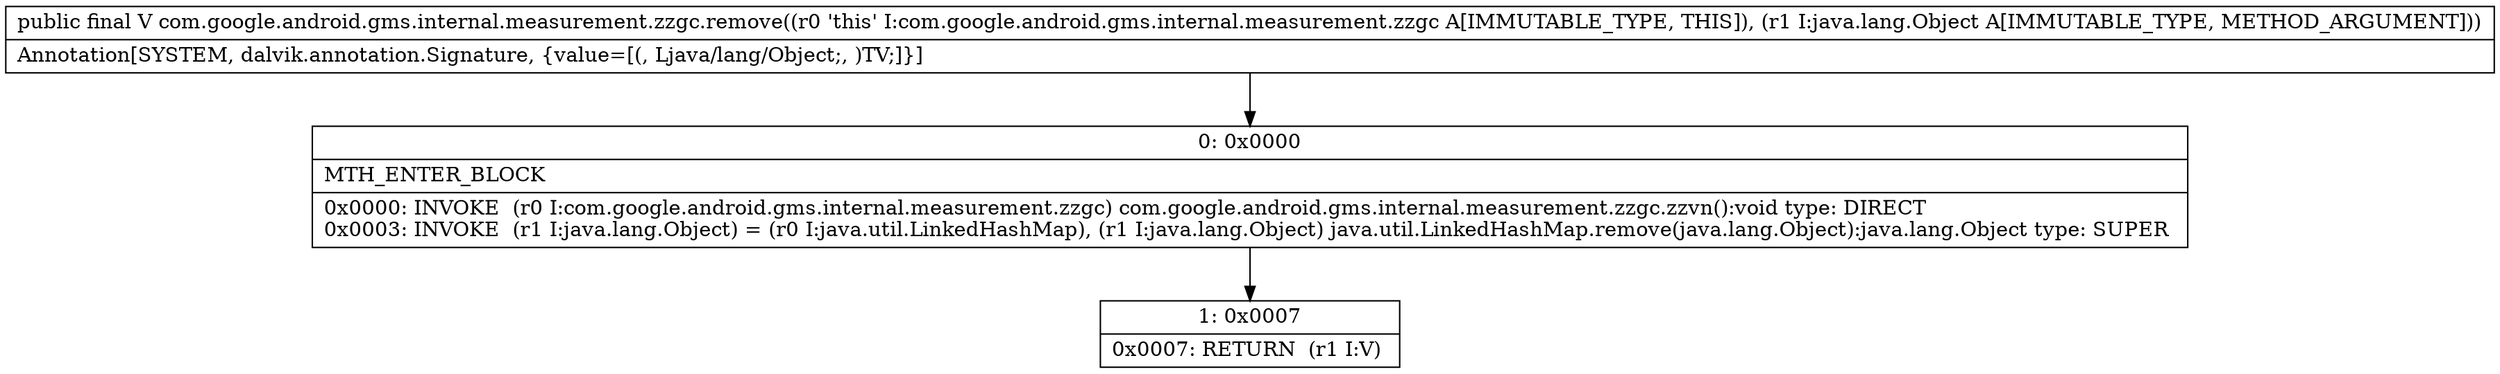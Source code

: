 digraph "CFG forcom.google.android.gms.internal.measurement.zzgc.remove(Ljava\/lang\/Object;)Ljava\/lang\/Object;" {
Node_0 [shape=record,label="{0\:\ 0x0000|MTH_ENTER_BLOCK\l|0x0000: INVOKE  (r0 I:com.google.android.gms.internal.measurement.zzgc) com.google.android.gms.internal.measurement.zzgc.zzvn():void type: DIRECT \l0x0003: INVOKE  (r1 I:java.lang.Object) = (r0 I:java.util.LinkedHashMap), (r1 I:java.lang.Object) java.util.LinkedHashMap.remove(java.lang.Object):java.lang.Object type: SUPER \l}"];
Node_1 [shape=record,label="{1\:\ 0x0007|0x0007: RETURN  (r1 I:V) \l}"];
MethodNode[shape=record,label="{public final V com.google.android.gms.internal.measurement.zzgc.remove((r0 'this' I:com.google.android.gms.internal.measurement.zzgc A[IMMUTABLE_TYPE, THIS]), (r1 I:java.lang.Object A[IMMUTABLE_TYPE, METHOD_ARGUMENT]))  | Annotation[SYSTEM, dalvik.annotation.Signature, \{value=[(, Ljava\/lang\/Object;, )TV;]\}]\l}"];
MethodNode -> Node_0;
Node_0 -> Node_1;
}

